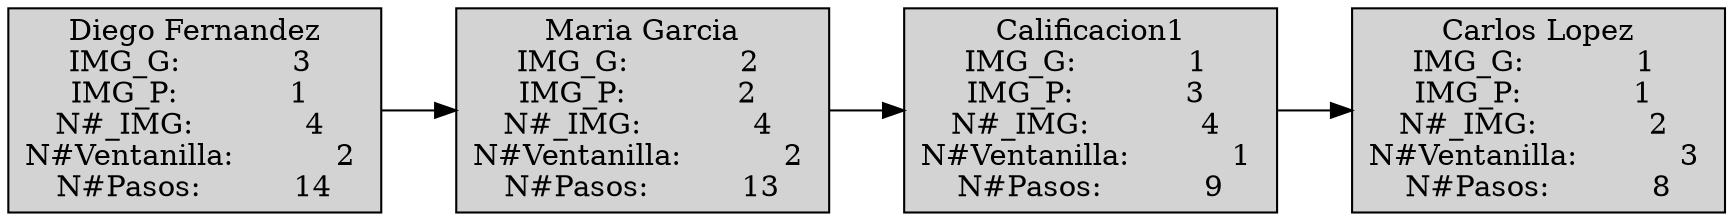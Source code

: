  digraph colac {
     node [shape=box, style=filled];
 rankdir = LR;
      "Node           1 " [label="Diego Fernandez\nIMG_G:            3 \nIMG_P:            1 \nN#_IMG:            4 \nN#Ventanilla:           2 \n N#Pasos:          14 ", shape=box];
     "Node           1 " -> "Node           2 ";
      "Node           2 " [label="Maria Garcia\nIMG_G:            2 \nIMG_P:            2 \nN#_IMG:            4 \nN#Ventanilla:           2 \n N#Pasos:          13 ", shape=box];
     "Node           2 " -> "Node           3 ";
      "Node           3 " [label="Calificacion1\nIMG_G:            1 \nIMG_P:            3 \nN#_IMG:            4 \nN#Ventanilla:           1 \n N#Pasos:           9 ", shape=box];
     "Node           3 " -> "Node           4 ";
      "Node           4 " [label="Carlos Lopez\nIMG_G:            1 \nIMG_P:            1 \nN#_IMG:            2 \nN#Ventanilla:           3 \n N#Pasos:           8 ", shape=box];
 }
